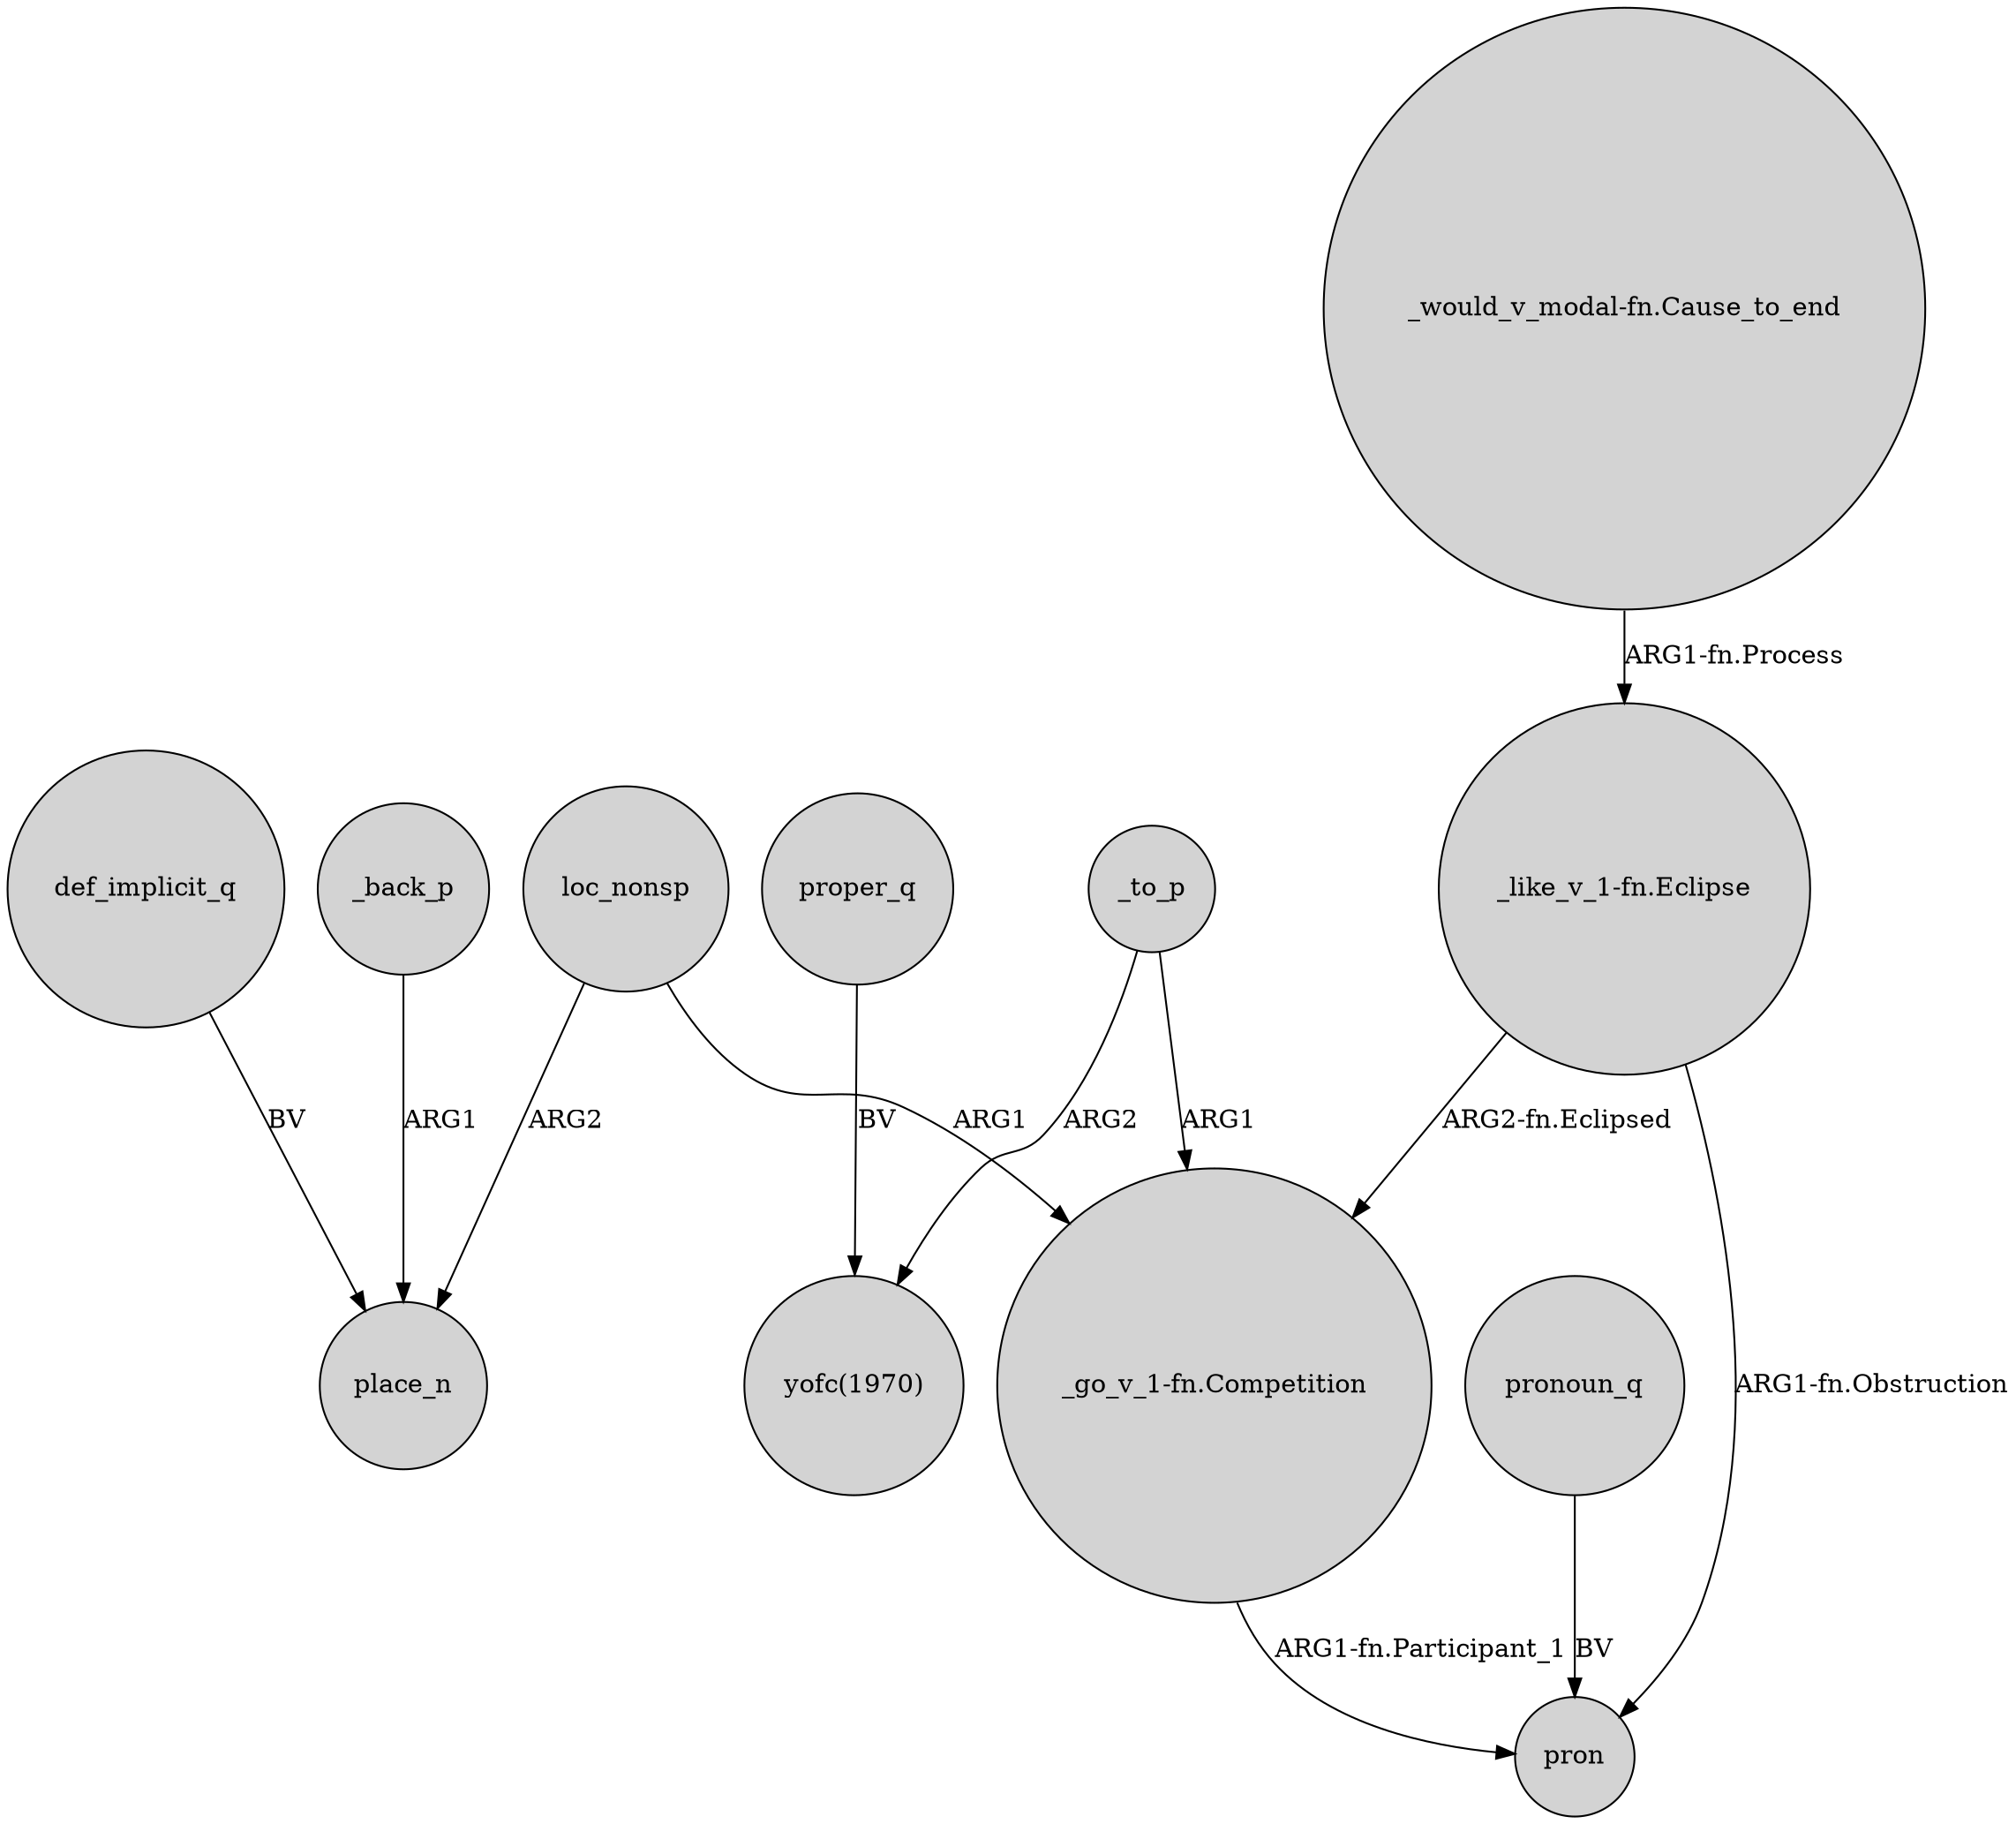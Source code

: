digraph {
	node [shape=circle style=filled]
	"_like_v_1-fn.Eclipse" -> pron [label="ARG1-fn.Obstruction"]
	loc_nonsp -> place_n [label=ARG2]
	_back_p -> place_n [label=ARG1]
	loc_nonsp -> "_go_v_1-fn.Competition" [label=ARG1]
	proper_q -> "yofc(1970)" [label=BV]
	"_go_v_1-fn.Competition" -> pron [label="ARG1-fn.Participant_1"]
	def_implicit_q -> place_n [label=BV]
	"_would_v_modal-fn.Cause_to_end" -> "_like_v_1-fn.Eclipse" [label="ARG1-fn.Process"]
	"_like_v_1-fn.Eclipse" -> "_go_v_1-fn.Competition" [label="ARG2-fn.Eclipsed"]
	_to_p -> "yofc(1970)" [label=ARG2]
	pronoun_q -> pron [label=BV]
	_to_p -> "_go_v_1-fn.Competition" [label=ARG1]
}
